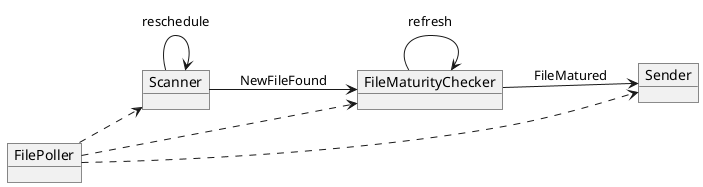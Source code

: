 @startuml
left to right direction

object FilePoller
together {
    object Scanner
    object FileMaturityChecker
    object Sender
}

FilePoller ..> Scanner
FilePoller ..> FileMaturityChecker
FilePoller ..> Sender

Scanner             --> FileMaturityChecker : NewFileFound
FileMaturityChecker --> Sender : FileMatured
Scanner             -> Scanner : reschedule
FileMaturityChecker -> FileMaturityChecker : refresh

@enduml
